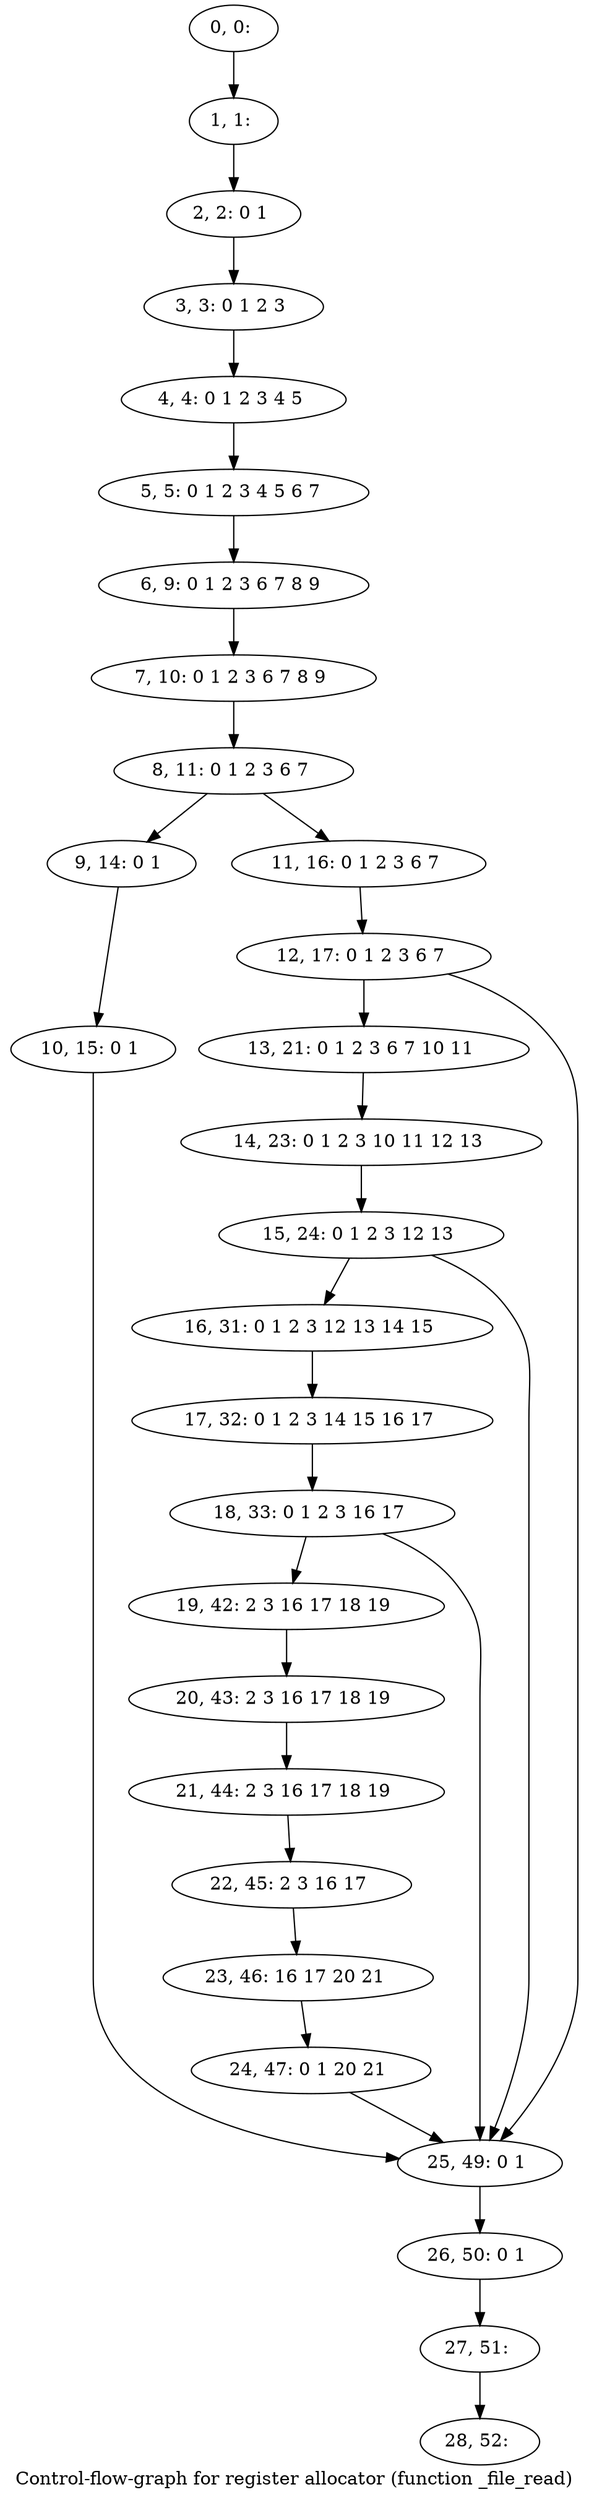 digraph G {
graph [label="Control-flow-graph for register allocator (function _file_read)"]
0[label="0, 0: "];
1[label="1, 1: "];
2[label="2, 2: 0 1 "];
3[label="3, 3: 0 1 2 3 "];
4[label="4, 4: 0 1 2 3 4 5 "];
5[label="5, 5: 0 1 2 3 4 5 6 7 "];
6[label="6, 9: 0 1 2 3 6 7 8 9 "];
7[label="7, 10: 0 1 2 3 6 7 8 9 "];
8[label="8, 11: 0 1 2 3 6 7 "];
9[label="9, 14: 0 1 "];
10[label="10, 15: 0 1 "];
11[label="11, 16: 0 1 2 3 6 7 "];
12[label="12, 17: 0 1 2 3 6 7 "];
13[label="13, 21: 0 1 2 3 6 7 10 11 "];
14[label="14, 23: 0 1 2 3 10 11 12 13 "];
15[label="15, 24: 0 1 2 3 12 13 "];
16[label="16, 31: 0 1 2 3 12 13 14 15 "];
17[label="17, 32: 0 1 2 3 14 15 16 17 "];
18[label="18, 33: 0 1 2 3 16 17 "];
19[label="19, 42: 2 3 16 17 18 19 "];
20[label="20, 43: 2 3 16 17 18 19 "];
21[label="21, 44: 2 3 16 17 18 19 "];
22[label="22, 45: 2 3 16 17 "];
23[label="23, 46: 16 17 20 21 "];
24[label="24, 47: 0 1 20 21 "];
25[label="25, 49: 0 1 "];
26[label="26, 50: 0 1 "];
27[label="27, 51: "];
28[label="28, 52: "];
0->1 ;
1->2 ;
2->3 ;
3->4 ;
4->5 ;
5->6 ;
6->7 ;
7->8 ;
8->9 ;
8->11 ;
9->10 ;
10->25 ;
11->12 ;
12->13 ;
12->25 ;
13->14 ;
14->15 ;
15->16 ;
15->25 ;
16->17 ;
17->18 ;
18->19 ;
18->25 ;
19->20 ;
20->21 ;
21->22 ;
22->23 ;
23->24 ;
24->25 ;
25->26 ;
26->27 ;
27->28 ;
}
